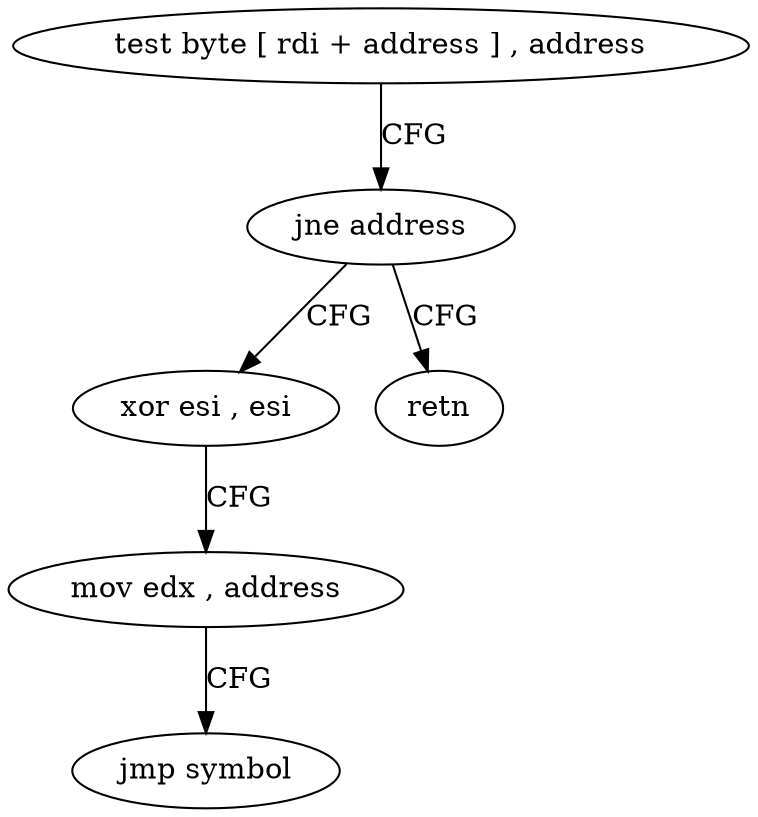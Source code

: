digraph "func" {
"4217232" [label = "test byte [ rdi + address ] , address" ]
"4217236" [label = "jne address" ]
"4217239" [label = "xor esi , esi" ]
"4217238" [label = "retn" ]
"4217241" [label = "mov edx , address" ]
"4217246" [label = "jmp symbol" ]
"4217232" -> "4217236" [ label = "CFG" ]
"4217236" -> "4217239" [ label = "CFG" ]
"4217236" -> "4217238" [ label = "CFG" ]
"4217239" -> "4217241" [ label = "CFG" ]
"4217241" -> "4217246" [ label = "CFG" ]
}

